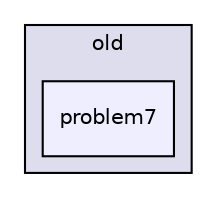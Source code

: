 digraph "C:/Users/Ayo/Desktop/jenes 2.0/src/jenes/tutorials/old/problem7" {
  compound=true
  node [ fontsize="10", fontname="Helvetica"];
  edge [ labelfontsize="10", labelfontname="Helvetica"];
  subgraph clusterdir_ef30465ad283d2c9261a48472e49d20d {
    graph [ bgcolor="#ddddee", pencolor="black", label="old" fontname="Helvetica", fontsize="10", URL="dir_ef30465ad283d2c9261a48472e49d20d.html"]
  dir_450a6214ad96eaf561082dae801b460e [shape=box, label="problem7", style="filled", fillcolor="#eeeeff", pencolor="black", URL="dir_450a6214ad96eaf561082dae801b460e.html"];
  }
}
